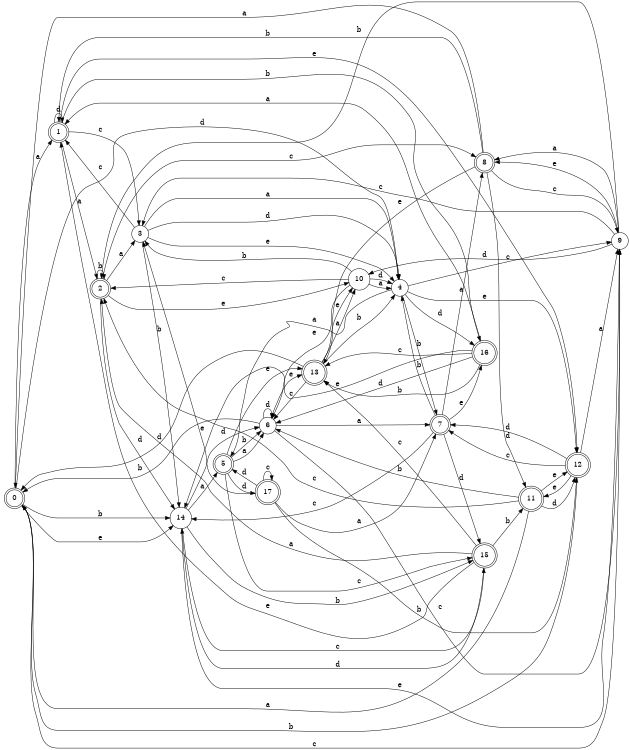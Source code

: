 digraph n15_8 {
__start0 [label="" shape="none"];

rankdir=LR;
size="8,5";

s0 [style="rounded,filled", color="black", fillcolor="white" shape="doublecircle", label="0"];
s1 [style="rounded,filled", color="black", fillcolor="white" shape="doublecircle", label="1"];
s2 [style="rounded,filled", color="black", fillcolor="white" shape="doublecircle", label="2"];
s3 [style="filled", color="black", fillcolor="white" shape="circle", label="3"];
s4 [style="filled", color="black", fillcolor="white" shape="circle", label="4"];
s5 [style="rounded,filled", color="black", fillcolor="white" shape="doublecircle", label="5"];
s6 [style="filled", color="black", fillcolor="white" shape="circle", label="6"];
s7 [style="rounded,filled", color="black", fillcolor="white" shape="doublecircle", label="7"];
s8 [style="rounded,filled", color="black", fillcolor="white" shape="doublecircle", label="8"];
s9 [style="filled", color="black", fillcolor="white" shape="circle", label="9"];
s10 [style="filled", color="black", fillcolor="white" shape="circle", label="10"];
s11 [style="rounded,filled", color="black", fillcolor="white" shape="doublecircle", label="11"];
s12 [style="rounded,filled", color="black", fillcolor="white" shape="doublecircle", label="12"];
s13 [style="rounded,filled", color="black", fillcolor="white" shape="doublecircle", label="13"];
s14 [style="filled", color="black", fillcolor="white" shape="circle", label="14"];
s15 [style="rounded,filled", color="black", fillcolor="white" shape="doublecircle", label="15"];
s16 [style="rounded,filled", color="black", fillcolor="white" shape="doublecircle", label="16"];
s17 [style="rounded,filled", color="black", fillcolor="white" shape="doublecircle", label="17"];
s0 -> s1 [label="a"];
s0 -> s14 [label="b"];
s0 -> s9 [label="c"];
s0 -> s4 [label="d"];
s0 -> s14 [label="e"];
s1 -> s2 [label="a"];
s1 -> s16 [label="b"];
s1 -> s3 [label="c"];
s1 -> s1 [label="d"];
s1 -> s12 [label="e"];
s2 -> s3 [label="a"];
s2 -> s2 [label="b"];
s2 -> s8 [label="c"];
s2 -> s14 [label="d"];
s2 -> s10 [label="e"];
s3 -> s4 [label="a"];
s3 -> s14 [label="b"];
s3 -> s1 [label="c"];
s3 -> s4 [label="d"];
s3 -> s4 [label="e"];
s4 -> s5 [label="a"];
s4 -> s7 [label="b"];
s4 -> s9 [label="c"];
s4 -> s16 [label="d"];
s4 -> s12 [label="e"];
s5 -> s6 [label="a"];
s5 -> s6 [label="b"];
s5 -> s15 [label="c"];
s5 -> s17 [label="d"];
s5 -> s13 [label="e"];
s6 -> s7 [label="a"];
s6 -> s0 [label="b"];
s6 -> s9 [label="c"];
s6 -> s6 [label="d"];
s6 -> s13 [label="e"];
s7 -> s8 [label="a"];
s7 -> s4 [label="b"];
s7 -> s14 [label="c"];
s7 -> s15 [label="d"];
s7 -> s16 [label="e"];
s8 -> s0 [label="a"];
s8 -> s1 [label="b"];
s8 -> s9 [label="c"];
s8 -> s11 [label="d"];
s8 -> s13 [label="e"];
s9 -> s8 [label="a"];
s9 -> s2 [label="b"];
s9 -> s3 [label="c"];
s9 -> s10 [label="d"];
s9 -> s8 [label="e"];
s10 -> s4 [label="a"];
s10 -> s3 [label="b"];
s10 -> s2 [label="c"];
s10 -> s4 [label="d"];
s10 -> s6 [label="e"];
s11 -> s0 [label="a"];
s11 -> s6 [label="b"];
s11 -> s2 [label="c"];
s11 -> s12 [label="d"];
s11 -> s12 [label="e"];
s12 -> s9 [label="a"];
s12 -> s0 [label="b"];
s12 -> s7 [label="c"];
s12 -> s7 [label="d"];
s12 -> s11 [label="e"];
s13 -> s10 [label="a"];
s13 -> s4 [label="b"];
s13 -> s6 [label="c"];
s13 -> s0 [label="d"];
s13 -> s10 [label="e"];
s14 -> s5 [label="a"];
s14 -> s15 [label="b"];
s14 -> s15 [label="c"];
s14 -> s6 [label="d"];
s14 -> s9 [label="e"];
s15 -> s2 [label="a"];
s15 -> s11 [label="b"];
s15 -> s13 [label="c"];
s15 -> s14 [label="d"];
s15 -> s1 [label="e"];
s16 -> s1 [label="a"];
s16 -> s13 [label="b"];
s16 -> s13 [label="c"];
s16 -> s6 [label="d"];
s16 -> s14 [label="e"];
s17 -> s7 [label="a"];
s17 -> s12 [label="b"];
s17 -> s17 [label="c"];
s17 -> s5 [label="d"];
s17 -> s3 [label="e"];

}